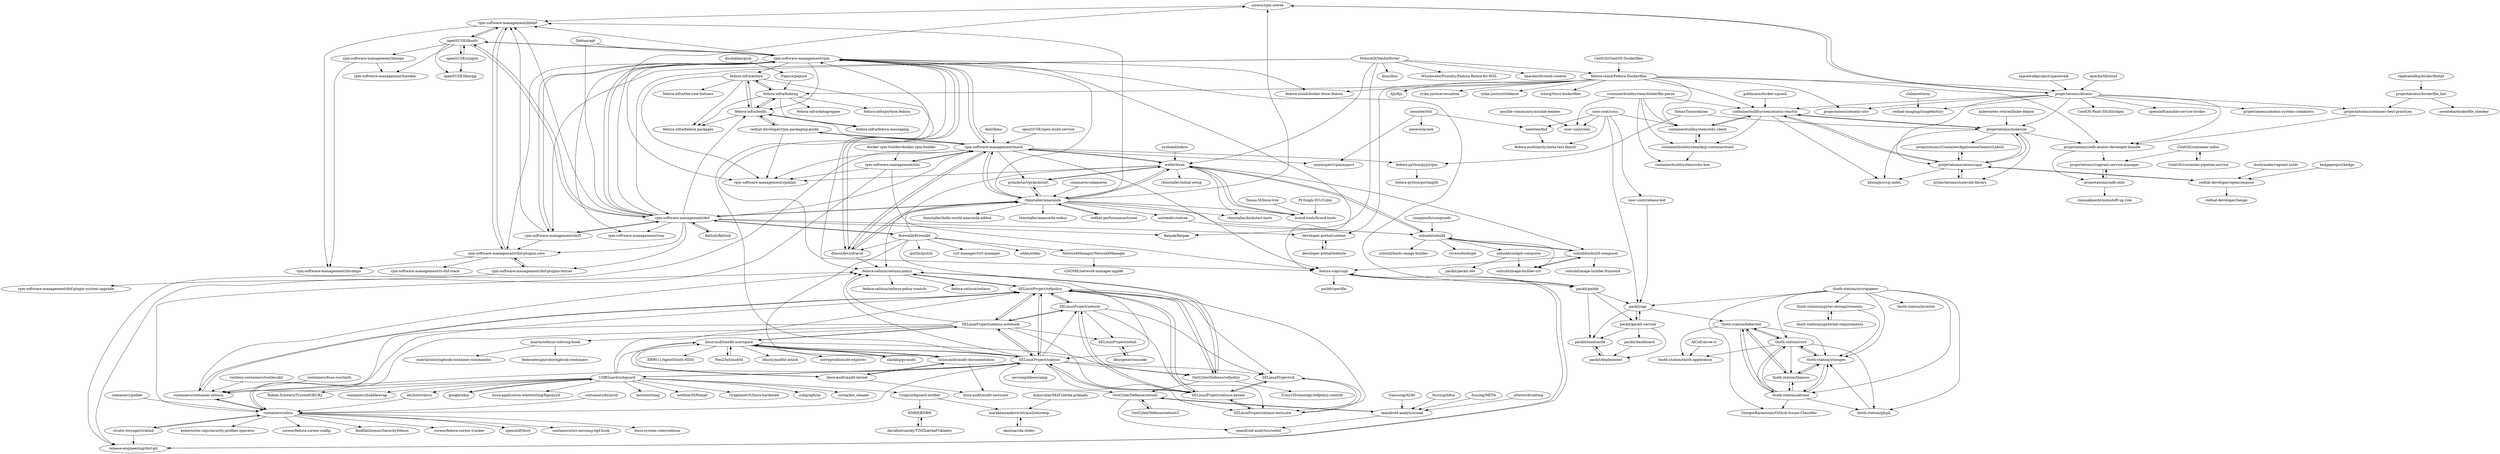 digraph G {
"coreos/rpm-ostree" -> "projectatomic/atomic" ["e"=1]
"coreos/rpm-ostree" -> "rpm-software-management/libdnf" ["e"=1]
"Neo23x0/auditd" -> "linux-audit/audit-userspace" ["e"=1]
"spacewalkproject/spacewalk" -> "projectatomic/atomic" ["e"=1]
"fedora-infra/anitya" -> "fedora-infra/fedmsg"
"fedora-infra/anitya" -> "fedora-infra/bodhi"
"fedora-infra/anitya" -> "fedora-infra/the-new-hotness"
"fedora-infra/anitya" -> "fedora-infra/fedora-packages"
"fedora-infra/anitya" -> "rpm-software-management/rpmlint"
"fedora-infra/anitya" -> "fedora-copr/copr"
"osbuild/osbuild" -> "osbuild/osbuild-composer"
"osbuild/osbuild" -> "osbuild/image-builder-crc"
"osbuild/osbuild" -> "osbuild/cockpit-composer"
"osbuild/osbuild" -> "coreos/bootupd" ["e"=1]
"osbuild/osbuild" -> "osbuild/bootc-image-builder" ["e"=1]
"osbuild/osbuild" -> "weldr/lorax"
"rootless-containers/rootlesskit" -> "containers/container-selinux" ["e"=1]
"docker-rpm-builder/docker-rpm-builder" -> "rpm-software-management/tito" ["e"=1]
"kushaldas/pym" -> "Pagure/pagure" ["e"=1]
"Debian/apt" -> "rpm-software-management/rpm" ["e"=1]
"Debian/apt" -> "rpm-software-management/dnf" ["e"=1]
"containers/fuse-overlayfs" -> "containers/container-selinux" ["e"=1]
"ansible-community/ansible-bender" -> "user-cont/colin" ["e"=1]
"SELinuxProject/refpolicy" -> "SELinuxProject/setools"
"SELinuxProject/refpolicy" -> "SELinuxProject/selinux"
"SELinuxProject/refpolicy" -> "SELinuxProject/selinux-notebook"
"SELinuxProject/refpolicy" -> "OwlCyberDefense/refpolicy"
"SELinuxProject/refpolicy" -> "SELinuxProject/selinux-kernel"
"SELinuxProject/refpolicy" -> "fedora-selinux/selinux-policy"
"SELinuxProject/refpolicy" -> "SELinuxProject/selinux-testsuite"
"SELinuxProject/refpolicy" -> "SELinuxProject/cil"
"SELinuxProject/refpolicy" -> "containers/container-selinux"
"clalancette/oz" -> "redhat-imaging/imagefactory"
"SELinuxProject/setools" -> "SELinuxProject/refpolicy"
"SELinuxProject/setools" -> "SELinuxProject/selinux-kernel"
"SELinuxProject/setools" -> "SELinuxProject/cil"
"SELinuxProject/setools" -> "SELinuxProject/selinux-testsuite"
"SELinuxProject/setools" -> "SELinuxProject/selint"
"SELinuxProject/setools" -> "SELinuxProject/selinux-notebook"
"containers/udica" -> "containers/container-selinux"
"containers/udica" -> "RedHatDemos/SecurityDemos" ["e"=1]
"containers/udica" -> "coreos/fedora-coreos-tracker" ["e"=1]
"containers/udica" -> "openshift/hive" ["e"=1]
"containers/udica" -> "containers/oci-seccomp-bpf-hook" ["e"=1]
"containers/udica" -> "fedora-selinux/selinux-policy"
"containers/udica" -> "SELinuxProject/refpolicy"
"containers/udica" -> "stratis-storage/stratisd" ["e"=1]
"containers/udica" -> "linux-system-roles/selinux" ["e"=1]
"containers/udica" -> "kubernetes-sigs/security-profiles-operator" ["e"=1]
"containers/udica" -> "coreos/fedora-coreos-config" ["e"=1]
"KNBH/KNBH" -> "davidbolvansky/TINZbierkaPrikladov"
"davidbolvansky/TINZbierkaPrikladov" -> "KNBH/KNBH"
"packit/packit" -> "packit/ogr"
"packit/packit" -> "fedora-copr/copr"
"packit/packit" -> "packit/packit-service"
"packit/packit" -> "packit/sandcastle"
"fedora-cloud/Fedora-Dockerfiles" -> "6jx/6jx"
"fedora-cloud/Fedora-Dockerfiles" -> "rylan-justice/cessation"
"fedora-cloud/Fedora-Dockerfiles" -> "rylan-justice/riddance"
"fedora-cloud/Fedora-Dockerfiles" -> "sclorg/rhscl-dockerfiles"
"fedora-cloud/Fedora-Dockerfiles" -> "containerbuildsystem/atomic-reactor"
"fedora-cloud/Fedora-Dockerfiles" -> "fedora-cloud/docker-brew-fedora" ["e"=1]
"fedora-cloud/Fedora-Dockerfiles" -> "containerbuildsystem/osbs-client"
"fedora-cloud/Fedora-Dockerfiles" -> "fedora-infra/fedmsg"
"fedora-cloud/Fedora-Dockerfiles" -> "projectatomic/atomic-site"
"fedora-cloud/Fedora-Dockerfiles" -> "projectatomic/adb-atomic-developer-bundle"
"fedora-cloud/Fedora-Dockerfiles" -> "projectatomic/atomic"
"fedora-cloud/Fedora-Dockerfiles" -> "developer-portal/content"
"fedora-infra/bodhi" -> "fedora-infra/fedmsg"
"fedora-infra/bodhi" -> "fedora-infra/anitya"
"fedora-infra/bodhi" -> "fedora-infra/fedora-messaging"
"fedora-infra/bodhi" -> "fedora-infra/fedora-packages"
"fedora-infra/bodhi" -> "redhat-developer/rpm-packaging-guide"
"mairin/selinux-coloring-book" -> "fedoradesign/coloringbook-containers"
"mairin/selinux-coloring-book" -> "mairin/coloringbook-container-commandos"
"thoth-station/core" -> "thoth-station/storages"
"thoth-station/core" -> "thoth-station/adviser"
"thoth-station/core" -> "thoth-station/thamos"
"thoth-station/core" -> "thoth-station/kebechet"
"thoth-station/core" -> "thoth-station/glyph"
"thoth-station/core" -> "thoth-station/thoth-application"
"thoth-station/storages" -> "thoth-station/thamos"
"thoth-station/storages" -> "thoth-station/core"
"thoth-station/storages" -> "thoth-station/adviser"
"thoth-station/adviser" -> "thoth-station/kebechet"
"thoth-station/adviser" -> "thoth-station/thamos"
"thoth-station/adviser" -> "thoth-station/core"
"thoth-station/adviser" -> "thoth-station/storages"
"thoth-station/adviser" -> "GiorgosKarantonis/Github-Issues-Classifier"
"thoth-station/adviser" -> "thoth-station/glyph"
"thoth-station/kebechet" -> "thoth-station/adviser"
"thoth-station/kebechet" -> "thoth-station/thamos"
"thoth-station/kebechet" -> "thoth-station/storages"
"thoth-station/kebechet" -> "thoth-station/core"
"thoth-station/kebechet" -> "thoth-station/thoth-application"
"thoth-station/thamos" -> "thoth-station/storages"
"thoth-station/thamos" -> "thoth-station/adviser"
"thoth-station/thamos" -> "thoth-station/kebechet"
"rpm-software-management/dnf-plugins-core" -> "rpm-software-management/dnf-plugins-extras"
"rpm-software-management/dnf-plugins-core" -> "rpm-software-management/libdnf"
"rpm-software-management/dnf-plugins-core" -> "rpm-software-management/libcomps"
"rpm-software-management/dnf-plugins-core" -> "rpm-software-management/ci-dnf-stack"
"Pagure/pagure" -> "fedora-infra/fedmsg"
"user-cont/conu" -> "user-cont/colin"
"user-cont/conu" -> "user-cont/release-bot"
"user-cont/conu" -> "packit/ogr"
"user-cont/conu" -> "teemtee/fmf"
"user-cont/conu" -> "containerbuildsystem/osbs-client"
"user-cont/conu" -> "fedora-modularity/meta-test-family"
"OwlCyberDefense/setools3" -> "OwlCyberDefense/setools"
"user-cont/release-bot" -> "packit/ogr"
"rpm-software-management/libdnf" -> "openSUSE/libsolv"
"rpm-software-management/libdnf" -> "rpm-software-management/dnf-plugins-core"
"rpm-software-management/libdnf" -> "rpm-software-management/libcomps"
"Cropi/usbguard-notifier" -> "KNBH/KNBH"
"Cropi/usbguard-notifier" -> "marektamaskovic/strace2seccomp"
"packit/packit-service" -> "packit/deployment"
"packit/packit-service" -> "packit/sandcastle"
"packit/packit-service" -> "packit/dashboard"
"packit/packit-service" -> "packit/ogr"
"teemtee/fmf" -> "fedora-modularity/meta-test-family"
"thoth-station/jupyter-nbrequirements" -> "thoth-station/storages"
"thoth-station/jupyter-nbrequirements" -> "thoth-station/jupyterlab-requirements"
"packit/ogr" -> "packit/packit-service"
"packit/ogr" -> "thoth-station/kebechet"
"packit/ogr" -> "packit/sandcastle"
"marektamaskovic/strace2seccomp" -> "skozina/cda-slides"
"packit/sandcastle" -> "packit/deployment"
"SELinuxProject/selinux" -> "SELinuxProject/refpolicy"
"SELinuxProject/selinux" -> "SELinuxProject/selinux-notebook"
"SELinuxProject/selinux" -> "SELinuxProject/selinux-kernel"
"SELinuxProject/selinux" -> "SELinuxProject/setools"
"SELinuxProject/selinux" -> "fedora-selinux/selinux-policy"
"SELinuxProject/selinux" -> "SELinuxProject/cil"
"SELinuxProject/selinux" -> "SELinuxProject/selinux-testsuite"
"SELinuxProject/selinux" -> "OwlCyberDefense/refpolicy"
"SELinuxProject/selinux" -> "containers/udica"
"SELinuxProject/selinux" -> "linux-audit/audit-userspace"
"SELinuxProject/selinux" -> "OwlCyberDefense/setools"
"SELinuxProject/selinux" -> "seccomp/libseccomp" ["e"=1]
"SELinuxProject/selinux" -> "containers/container-selinux"
"SELinuxProject/selinux" -> "rpm-software-management/rpm"
"SELinuxProject/selinux" -> "USBGuard/usbguard"
"goldmann/docker-squash" -> "containerbuildsystem/atomic-reactor" ["e"=1]
"osbuild/osbuild-composer" -> "osbuild/image-builder-crc"
"osbuild/osbuild-composer" -> "osbuild/osbuild"
"osbuild/osbuild-composer" -> "osbuild/image-builder-frontend"
"osbuild/osbuild-composer" -> "fedora-copr/copr"
"thoth-station/micropipenv" -> "thoth-station/storages"
"thoth-station/micropipenv" -> "thoth-station/core"
"thoth-station/micropipenv" -> "thoth-station/adviser"
"thoth-station/micropipenv" -> "thoth-station/invectio"
"thoth-station/micropipenv" -> "packit/ogr"
"thoth-station/micropipenv" -> "GiorgosKarantonis/Github-Issues-Classifier"
"thoth-station/micropipenv" -> "thoth-station/glyph"
"thoth-station/micropipenv" -> "thoth-station/jupyter-nbrequirements"
"fuzzing/bifuz" -> "seandroid-analytics/seal" ["e"=1]
"fuzzing/MFFA" -> "seandroid-analytics/seal" ["e"=1]
"projectatomic/atomic" -> "projectatomic/atomic-system-containers"
"projectatomic/atomic" -> "projectatomic/nulecule"
"projectatomic/atomic" -> "coreos/rpm-ostree" ["e"=1]
"projectatomic/atomic" -> "projectatomic/atomicapp"
"projectatomic/atomic" -> "projectatomic/container-best-practices"
"projectatomic/atomic" -> "containerbuildsystem/atomic-reactor"
"projectatomic/atomic" -> "projectatomic/atomic-site"
"projectatomic/atomic" -> "CentOS-PaaS-SIG/linchpin" ["e"=1]
"projectatomic/atomic" -> "openshift/ansible-service-broker" ["e"=1]
"projectatomic/atomic" -> "projectatomic/adb-atomic-developer-bundle"
"projectatomic/atomic" -> "redhat-imaging/imagefactory"
"CentOS/CentOS-Dockerfiles" -> "fedora-cloud/Fedora-Dockerfiles" ["e"=1]
"openSUSE/zypper" -> "openSUSE/libzypp" ["e"=1]
"openSUSE/zypper" -> "openSUSE/libsolv" ["e"=1]
"openSUSE/libsolv" -> "rpm-software-management/librepo"
"openSUSE/libsolv" -> "rpm-software-management/libdnf"
"openSUSE/libsolv" -> "rpm-software-management/hawkey"
"openSUSE/libsolv" -> "rpm-software-management/dnf"
"openSUSE/libsolv" -> "openSUSE/libzypp"
"openSUSE/libsolv" -> "openSUSE/zypper" ["e"=1]
"openSUSE/libsolv" -> "rpm-software-management/rpm"
"fedora-selinux/selinux-policy" -> "fedora-selinux/selinux-policy-contrib"
"fedora-selinux/selinux-policy" -> "OwlCyberDefense/refpolicy"
"fedora-selinux/selinux-policy" -> "SELinuxProject/refpolicy"
"fedora-selinux/selinux-policy" -> "fedora-selinux/selinux"
"pykickstart/pykickstart" -> "rhinstaller/anaconda"
"pykickstart/pykickstart" -> "weldr/lorax"
"SELinuxProject/selinux-notebook" -> "SELinuxProject/refpolicy"
"SELinuxProject/selinux-notebook" -> "SELinuxProject/selinux"
"SELinuxProject/selinux-notebook" -> "SELinuxProject/setools"
"SELinuxProject/selinux-notebook" -> "SELinuxProject/selinux-kernel"
"SELinuxProject/selinux-notebook" -> "SELinuxProject/selint"
"SELinuxProject/selinux-notebook" -> "fedora-selinux/selinux-policy"
"SELinuxProject/selinux-notebook" -> "mairin/selinux-coloring-book"
"SELinuxProject/selinux-notebook" -> "containers/container-selinux"
"SELinuxProject/selinux-notebook" -> "linux-audit/audit-userspace"
"SELinuxProject/selinux-notebook" -> "containers/udica"
"OwlCyberDefense/refpolicy" -> "TresysTechnology/refpolicy-contrib"
"OwlCyberDefense/refpolicy" -> "fedora-selinux/selinux-policy"
"OwlCyberDefense/refpolicy" -> "SELinuxProject/refpolicy"
"OwlCyberDefense/refpolicy" -> "OwlCyberDefense/setools"
"openSUSE/open-build-service" -> "rpm-software-management/mock" ["e"=1]
"calamares/calamares" -> "rhinstaller/anaconda" ["e"=1]
"google/ukip" -> "USBGuard/usbguard"
"rpm-software-management/dnf-plugins-extras" -> "rpm-software-management/dnf-plugins-core"
"rpm-software-management/dnf-plugins-extras" -> "rpm-software-management/dnf-plugin-system-upgrade"
"rpm-software-management/tito" -> "release-engineering/dist-git"
"rpm-software-management/tito" -> "rpm-software-management/mock"
"rpm-software-management/tito" -> "rpm-software-management/rpmlint"
"rpm-software-management/tito" -> "fedora-copr/copr"
"projectatomic/dockerfile_lint" -> "projectatomic/container-best-practices"
"projectatomic/dockerfile_lint" -> "aweiteka/dockerfile_checker"
"osbuild/image-builder-crc" -> "osbuild/osbuild-composer"
"projectatomic/adb-atomic-developer-bundle" -> "projectatomic/vagrant-service-manager"
"projectatomic/adb-atomic-developer-bundle" -> "projectatomic/adb-utils"
"containerbuildsystem/atomic-reactor" -> "containerbuildsystem/osbs-client"
"containerbuildsystem/atomic-reactor" -> "projectatomic/atomicapp"
"containerbuildsystem/atomic-reactor" -> "kbsingh/cccp-index"
"containerbuildsystem/atomic-reactor" -> "projectatomic/nulecule"
"containerbuildsystem/atomic-reactor" -> "containerbuildsystem/koji-containerbuild"
"SELinuxProject/cil" -> "SELinuxProject/selinux-testsuite"
"SELinuxProject/cil" -> "SELinuxProject/selinux-kernel"
"OwlCyberDefense/setools" -> "OwlCyberDefense/setools3"
"OwlCyberDefense/setools" -> "seandroid-analytics/seal"
"OwlCyberDefense/setools" -> "seandroid-analytics/selint"
"SELinuxProject/selint" -> "dburgener/cascade"
"teemtee/tmt" -> "rpminspect/rpminspect"
"teemtee/tmt" -> "neoave/mrack"
"teemtee/tmt" -> "teemtee/fmf"
"packit/deployment" -> "packit/sandcastle"
"packit/dashboard" -> "packit/deployment"
"thoth-station/glyph" -> "thoth-station/storages"
"AICoE/aicoe-ci" -> "thoth-station/thoth-application"
"weldr/lorax" -> "livecd-tools/livecd-tools"
"weldr/lorax" -> "osbuild/osbuild-composer"
"weldr/lorax" -> "rhinstaller/anaconda"
"weldr/lorax" -> "osbuild/osbuild"
"weldr/lorax" -> "rpm-software-management/mock"
"weldr/lorax" -> "pykickstart/pykickstart"
"weldr/lorax" -> "fedora-selinux/selinux-policy"
"weldr/lorax" -> "rhinstaller/initial-setup"
"weldr/lorax" -> "rpm-software-management/rpmlint"
"weldr/lorax" -> "rhinstaller/kickstart-tests"
"rhinstaller/anaconda" -> "pykickstart/pykickstart"
"rhinstaller/anaconda" -> "weldr/lorax"
"rhinstaller/anaconda" -> "rpm-software-management/dnf"
"rhinstaller/anaconda" -> "rpm-software-management/mock"
"rhinstaller/anaconda" -> "livecd-tools/livecd-tools"
"rhinstaller/anaconda" -> "rhinstaller/hello-world-anaconda-addon"
"rhinstaller/anaconda" -> "dracutdevs/dracut" ["e"=1]
"rhinstaller/anaconda" -> "coreos/rpm-ostree" ["e"=1]
"rhinstaller/anaconda" -> "rhinstaller/anaconda-webui"
"rhinstaller/anaconda" -> "rpm-software-management/rpm"
"rhinstaller/anaconda" -> "osbuild/osbuild"
"rhinstaller/anaconda" -> "rpm-software-management/libdnf"
"rhinstaller/anaconda" -> "ostreedev/ostree" ["e"=1]
"rhinstaller/anaconda" -> "redhat-performance/tuned" ["e"=1]
"rhinstaller/anaconda" -> "rhinstaller/kickstart-tests"
"firewalld/firewalld" -> "rpm-software-management/dnf"
"firewalld/firewalld" -> "rhinstaller/anaconda"
"firewalld/firewalld" -> "NetworkManager/NetworkManager"
"firewalld/firewalld" -> "dracutdevs/dracut" ["e"=1]
"firewalld/firewalld" -> "linux-audit/audit-documentation"
"firewalld/firewalld" -> "sddm/sddm" ["e"=1]
"firewalld/firewalld" -> "iputils/iputils" ["e"=1]
"firewalld/firewalld" -> "virt-manager/virt-manager" ["e"=1]
"firewalld/firewalld" -> "SELinuxProject/selinux"
"USBGuard/usbguard" -> "Cropi/usbguard-notifier"
"USBGuard/usbguard" -> "google/ukip"
"USBGuard/usbguard" -> "linux-application-whitelisting/fapolicyd"
"USBGuard/usbguard" -> "latchset/tang" ["e"=1]
"USBGuard/usbguard" -> "netblue30/firejail" ["e"=1]
"USBGuard/usbguard" -> "latchset/clevis" ["e"=1]
"USBGuard/usbguard" -> "GrapheneOS/linux-hardened" ["e"=1]
"USBGuard/usbguard" -> "SELinuxProject/selinux"
"USBGuard/usbguard" -> "subgraph/oz" ["e"=1]
"USBGuard/usbguard" -> "corna/me_cleaner" ["e"=1]
"USBGuard/usbguard" -> "Rohde-Schwarz/TrustedGRUB2" ["e"=1]
"USBGuard/usbguard" -> "SELinuxProject/refpolicy"
"USBGuard/usbguard" -> "containers/container-selinux"
"USBGuard/usbguard" -> "linux-audit/audit-userspace"
"USBGuard/usbguard" -> "containers/bubblewrap" ["e"=1]
"containerbuildsystem/dockerfile-parse" -> "containerbuildsystem/koji-containerbuild"
"containerbuildsystem/dockerfile-parse" -> "containerbuildsystem/osbs-client"
"containerbuildsystem/dockerfile-parse" -> "containerbuildsystem/atomic-reactor"
"containerbuildsystem/dockerfile-parse" -> "containerbuildsystem/osbs-box"
"containerbuildsystem/dockerfile-parse" -> "user-cont/colin"
"projectatomic/container-best-practices" -> "projectatomic/adb-atomic-developer-bundle"
"rpm-software-management/rpm" -> "rpm-software-management/dnf"
"rpm-software-management/rpm" -> "rpm-software-management/libdnf"
"rpm-software-management/rpm" -> "rpm-software-management/dnf5"
"rpm-software-management/rpm" -> "rpm-software-management/yum"
"rpm-software-management/rpm" -> "fedora-infra/bodhi"
"rpm-software-management/rpm" -> "rpm-software-management/mock"
"rpm-software-management/rpm" -> "fedora-copr/copr"
"rpm-software-management/rpm" -> "rpm-software-management/dnf-plugins-core"
"rpm-software-management/rpm" -> "fedora-selinux/selinux-policy"
"rpm-software-management/rpm" -> "rpm-software-management/rpmlint"
"rpm-software-management/rpm" -> "packit/packit"
"rpm-software-management/rpm" -> "openSUSE/libsolv"
"rpm-software-management/rpm" -> "fedora-cloud/docker-brew-fedora" ["e"=1]
"rpm-software-management/rpm" -> "fedora-infra/anitya"
"rpm-software-management/rpm" -> "dracutdevs/dracut" ["e"=1]
"rpm-software-management/dnf" -> "rpm-software-management/rpm"
"rpm-software-management/dnf" -> "rpm-software-management/dnf5"
"rpm-software-management/dnf" -> "rpm-software-management/libdnf"
"rpm-software-management/dnf" -> "openSUSE/libsolv"
"rpm-software-management/dnf" -> "rpm-software-management/dnf-plugins-core"
"rpm-software-management/dnf" -> "rhinstaller/anaconda"
"rpm-software-management/dnf" -> "rpm-software-management/yum"
"rpm-software-management/dnf" -> "firewalld/firewalld"
"rpm-software-management/dnf" -> "flatpak/flatpak" ["e"=1]
"rpm-software-management/dnf" -> "coreos/rpm-ostree" ["e"=1]
"rpm-software-management/dnf" -> "fedora-infra/bodhi"
"rpm-software-management/dnf" -> "rpm-software-management/dnf-plugins-extras"
"rpm-software-management/dnf" -> "flathub/flathub" ["e"=1]
"rpm-software-management/dnf" -> "rpm-software-management/mock"
"rpm-software-management/dnf" -> "developer-portal/content"
"livecd-tools/livecd-tools" -> "weldr/lorax"
"projectatomic/nulecule" -> "projectatomic/atomicapp"
"projectatomic/nulecule" -> "projectatomic/nulecule-library"
"projectatomic/nulecule" -> "containerbuildsystem/atomic-reactor"
"projectatomic/nulecule" -> "kbsingh/cccp-index"
"projectatomic/nulecule" -> "projectatomic/adb-atomic-developer-bundle"
"projectatomic/nulecule" -> "projectatomic/ContainerApplicationGenericLabels"
"dracutdevs/dracut" -> "rpm-software-management/mock" ["e"=1]
"dracutdevs/dracut" -> "rpm-software-management/rpm" ["e"=1]
"dracutdevs/dracut" -> "rhinstaller/anaconda" ["e"=1]
"dracutdevs/dracut" -> "fedora-selinux/selinux-policy" ["e"=1]
"release-engineering/dist-git" -> "fedora-copr/copr"
"nforest/droidimg" -> "seandroid-analytics/seal" ["e"=1]
"seandroid-analytics/seal" -> "seandroid-analytics/selint"
"seandroid-analytics/seal" -> "OwlCyberDefense/setools"
"fedora-python/pyp2rpm" -> "fedora-python/portingdb"
"containers/krunvm" -> "containers/udica" ["e"=1]
"containers/container-selinux" -> "containers/udica"
"containers/container-selinux" -> "fedora-selinux/selinux-policy"
"containers/container-selinux" -> "SELinuxProject/refpolicy"
"fedora-infra/fedmsg" -> "fedora-infra/datagrepper"
"fedora-infra/fedmsg" -> "fedora-infra/fedora-messaging"
"fedora-infra/fedmsg" -> "fedora-infra/bodhi"
"fedora-infra/fedmsg" -> "fedora-infra/fedora-packages"
"fedora-infra/fedmsg" -> "fedora-infra/anitya"
"fedora-infra/fedmsg" -> "fedora-infra/python-fedora"
"SELinuxProject/selinux-testsuite" -> "SELinuxProject/cil"
"SELinuxProject/selinux-testsuite" -> "SELinuxProject/selinux-kernel"
"containerbuildsystem/koji-containerbuild" -> "containerbuildsystem/osbs-box"
"containerbuildsystem/koji-containerbuild" -> "containerbuildsystem/osbs-client"
"developer-portal/website" -> "developer-portal/content"
"developer-portal/content" -> "developer-portal/website"
"containerbuildsystem/osbs-client" -> "containerbuildsystem/atomic-reactor"
"containerbuildsystem/osbs-client" -> "containerbuildsystem/koji-containerbuild"
"projectatomic/ContainerApplicationGenericLabels" -> "projectatomic/atomicapp"
"thoth-station/jupyterlab-requirements" -> "thoth-station/jupyter-nbrequirements"
"projectatomic/atomicapp" -> "projectatomic/nulecule-library"
"projectatomic/atomicapp" -> "projectatomic/nulecule"
"projectatomic/atomicapp" -> "redhat-developer/opencompose"
"projectatomic/atomicapp" -> "kbsingh/cccp-index"
"projectatomic/atomicapp" -> "containerbuildsystem/atomic-reactor"
"projectatomic/atomicapp" -> "projectatomic/ContainerApplicationGenericLabels"
"TomasTomecek/sen" -> "fedora-python/pyp2rpm" ["e"=1]
"TomasTomecek/sen" -> "projectatomic/nulecule" ["e"=1]
"PJ-Singh-001/Cubic" -> "livecd-tools/livecd-tools" ["e"=1]
"ostreedev/ostree" -> "osbuild/osbuild" ["e"=1]
"composefs/composefs" -> "osbuild/osbuild" ["e"=1]
"dell/dkms" -> "rpm-software-management/mock" ["e"=1]
"apache/libcloud" -> "projectatomic/atomic" ["e"=1]
"NetworkManager/NetworkManager" -> "GNOME/network-manager-applet"
"latchset/clevis" -> "containers/udica" ["e"=1]
"linux-audit/audit-documentation" -> "linux-audit/audit-kernel"
"linux-audit/audit-documentation" -> "linux-audit/audit-userspace"
"linux-audit/audit-documentation" -> "linux-audit/audit-testsuite"
"dburgener/cascade" -> "SELinuxProject/selint"
"projectatomic/nulecule-library" -> "projectatomic/atomicapp"
"mmsrubar/MAT-sbirka-prikladu" -> "marektamaskovic/strace2seccomp"
"Tomas-M/linux-live" -> "livecd-tools/livecd-tools" ["e"=1]
"rpm-software-management/dnf5" -> "rpm-software-management/libdnf"
"rpm-software-management/dnf5" -> "rpm-software-management/dnf"
"rpm-software-management/dnf5" -> "rpm-software-management/dnf-plugins-core"
"rpm-software-management/dnf5" -> "rpm-software-management/rpm"
"dustymabe/vagrant-sshfs" -> "redhat-developer/opencompose" ["e"=1]
"Samsung/ADBI" -> "seandroid-analytics/seal" ["e"=1]
"kubernetes-retired/kube-deploy" -> "projectatomic/nulecule" ["e"=1]
"replicatedhq/dockerfilelint" -> "projectatomic/dockerfile_lint" ["e"=1]
"FedoraQt/MediaWriter" -> "rpm-software-management/dnf"
"FedoraQt/MediaWriter" -> "rpm-software-management/dnf5"
"FedoraQt/MediaWriter" -> "fedora-cloud/Fedora-Dockerfiles"
"FedoraQt/MediaWriter" -> "lmacken/liveusb-creator"
"FedoraQt/MediaWriter" -> "flatpak/flatpak" ["e"=1]
"FedoraQt/MediaWriter" -> "ibus/ibus" ["e"=1]
"FedoraQt/MediaWriter" -> "weldr/lorax"
"FedoraQt/MediaWriter" -> "WhitewaterFoundry/Fedora-Remix-for-WSL" ["e"=1]
"linux-audit/audit-kernel" -> "linux-audit/audit-userspace"
"linux-audit/audit-kernel" -> "linux-audit/audit-documentation"
"linux-audit/audit-kernel" -> "linux-audit/audit-testsuite"
"linux-audit/audit-userspace" -> "linux-audit/audit-kernel"
"linux-audit/audit-userspace" -> "linux-audit/audit-documentation"
"linux-audit/audit-userspace" -> "Neo23x0/auditd" ["e"=1]
"linux-audit/audit-userspace" -> "bfuzzy/auditd-attack" ["e"=1]
"linux-audit/audit-userspace" -> "stevegrubb/audit-explorer"
"linux-audit/audit-userspace" -> "slackhq/go-audit" ["e"=1]
"linux-audit/audit-userspace" -> "OwlCyberDefense/refpolicy"
"linux-audit/audit-userspace" -> "EBWi11/AgentSmith-HIDS" ["e"=1]
"linux-audit/audit-userspace" -> "SELinuxProject/selinux-notebook"
"linux-audit/audit-userspace" -> "SELinuxProject/selinux"
"fedora-copr/copr" -> "release-engineering/dist-git"
"fedora-copr/copr" -> "packit/specfile"
"fedora-copr/copr" -> "packit/packit"
"projectatomic/vagrant-service-manager" -> "projectatomic/adb-utils"
"projectatomic/adb-utils" -> "projectatomic/vagrant-service-manager"
"projectatomic/adb-utils" -> "chouseknecht/minishift-up-role"
"redhat-performance/tuned" -> "rhinstaller/anaconda" ["e"=1]
"systemd/mkosi" -> "weldr/lorax" ["e"=1]
"redhat-developer/rpm-packaging-guide" -> "rpm-software-management/mock"
"redhat-developer/rpm-packaging-guide" -> "fedora-infra/bodhi"
"redhat-developer/rpm-packaging-guide" -> "rpm-software-management/rpmlint"
"containers/podlet" -> "containers/udica" ["e"=1]
"rpm-software-management/mock" -> "rpm-software-management/tito"
"rpm-software-management/mock" -> "release-engineering/dist-git"
"rpm-software-management/mock" -> "fedora-copr/copr"
"rpm-software-management/mock" -> "rpm-software-management/rpmlint"
"rpm-software-management/mock" -> "redhat-developer/rpm-packaging-guide"
"rpm-software-management/mock" -> "weldr/lorax"
"rpm-software-management/mock" -> "rpm-software-management/rpm"
"rpm-software-management/mock" -> "pykickstart/pykickstart"
"rpm-software-management/mock" -> "dracutdevs/dracut" ["e"=1]
"rpm-software-management/mock" -> "rpminspect/rpminspect"
"rpm-software-management/mock" -> "rhinstaller/anaconda"
"rpm-software-management/mock" -> "fedora-python/pyp2rpm"
"rpm-software-management/mock" -> "fedora-infra/bodhi"
"stratis-storage/stratisd" -> "containers/udica" ["e"=1]
"stratis-storage/stratisd" -> "release-engineering/dist-git" ["e"=1]
"SELinuxProject/selinux-kernel" -> "SELinuxProject/selinux-testsuite"
"SELinuxProject/selinux-kernel" -> "SELinuxProject/cil"
"SELinuxProject/selinux-kernel" -> "SELinuxProject/setools"
"SELinuxProject/selinux-kernel" -> "SELinuxProject/refpolicy"
"SELinuxProject/selinux-kernel" -> "SELinuxProject/selinux"
"osbuild/cockpit-composer" -> "osbuild/image-builder-crc"
"osbuild/cockpit-composer" -> "packit/packit.dev"
"rpm-software-management/librepo" -> "rpm-software-management/hawkey"
"rpm-software-management/librepo" -> "rpm-software-management/libcomps"
"CentOS/container-index" -> "CentOS/container-pipeline-service"
"CentOS/container-index" -> "projectatomic/vagrant-service-manager"
"CentOS/container-pipeline-service" -> "CentOS/container-index"
"slackhq/go-audit" -> "linux-audit/audit-userspace" ["e"=1]
"skozina/cda-slides" -> "marektamaskovic/strace2seccomp"
"flathub/flathub" -> "rpm-software-management/dnf" ["e"=1]
"redhat-developer/opencompose" -> "redhat-developer/henge"
"redhat-developer/opencompose" -> "projectatomic/atomicapp"
"kedgeproject/kedge" -> "redhat-developer/opencompose" ["e"=1]
"coreos/rpm-ostree" ["l"="-16.944,-2.821", "c"=772]
"projectatomic/atomic" ["l"="-17.64,-2.986"]
"rpm-software-management/libdnf" ["l"="-17.499,-2.71"]
"Neo23x0/auditd" ["l"="-42.513,-33.186", "c"=79]
"linux-audit/audit-userspace" ["l"="-17.61,-2.559"]
"spacewalkproject/spacewalk" ["l"="14.818,-11.378", "c"=855]
"fedora-infra/anitya" ["l"="-17.526,-2.819"]
"fedora-infra/fedmsg" ["l"="-17.559,-2.855"]
"fedora-infra/bodhi" ["l"="-17.548,-2.805"]
"fedora-infra/the-new-hotness" ["l"="-17.515,-2.853"]
"fedora-infra/fedora-packages" ["l"="-17.545,-2.838"]
"rpm-software-management/rpmlint" ["l"="-17.532,-2.773"]
"fedora-copr/copr" ["l"="-17.475,-2.781"]
"osbuild/osbuild" ["l"="-17.505,-2.669"]
"osbuild/osbuild-composer" ["l"="-17.482,-2.685"]
"osbuild/image-builder-crc" ["l"="-17.477,-2.658"]
"osbuild/cockpit-composer" ["l"="-17.468,-2.635"]
"coreos/bootupd" ["l"="-16.924,-2.831", "c"=772]
"osbuild/bootc-image-builder" ["l"="-17.003,-2.855", "c"=772]
"weldr/lorax" ["l"="-17.536,-2.699"]
"rootless-containers/rootlesskit" ["l"="8.253,-9.058", "c"=14]
"containers/container-selinux" ["l"="-17.577,-2.535"]
"docker-rpm-builder/docker-rpm-builder" ["l"="5.46,-12.209", "c"=270]
"rpm-software-management/tito" ["l"="-17.497,-2.794"]
"kushaldas/pym" ["l"="28.786,-25.979", "c"=73]
"Pagure/pagure" ["l"="-17.543,-2.897"]
"Debian/apt" ["l"="-19.229,-1.023", "c"=478]
"rpm-software-management/rpm" ["l"="-17.511,-2.734"]
"rpm-software-management/dnf" ["l"="-17.543,-2.744"]
"containers/fuse-overlayfs" ["l"="8.402,-9.097", "c"=14]
"ansible-community/ansible-bender" ["l"="8.57,-12.295", "c"=600]
"user-cont/colin" ["l"="-17.505,-2.988"]
"SELinuxProject/refpolicy" ["l"="-17.553,-2.547"]
"SELinuxProject/setools" ["l"="-17.521,-2.536"]
"SELinuxProject/selinux" ["l"="-17.566,-2.569"]
"SELinuxProject/selinux-notebook" ["l"="-17.543,-2.528"]
"OwlCyberDefense/refpolicy" ["l"="-17.587,-2.576"]
"SELinuxProject/selinux-kernel" ["l"="-17.532,-2.552"]
"fedora-selinux/selinux-policy" ["l"="-17.549,-2.594"]
"SELinuxProject/selinux-testsuite" ["l"="-17.515,-2.557"]
"SELinuxProject/cil" ["l"="-17.528,-2.569"]
"clalancette/oz" ["l"="-17.589,-2.959"]
"redhat-imaging/imagefactory" ["l"="-17.616,-2.969"]
"SELinuxProject/selint" ["l"="-17.501,-2.509"]
"containers/udica" ["l"="-17.563,-2.513"]
"RedHatDemos/SecurityDemos" ["l"="10.589,-11.464", "c"=431]
"coreos/fedora-coreos-tracker" ["l"="-16.881,-2.837", "c"=772]
"openshift/hive" ["l"="10.428,-11.414", "c"=431]
"containers/oci-seccomp-bpf-hook" ["l"="8.022,-8.699", "c"=14]
"stratis-storage/stratisd" ["l"="-14.878,-0.889", "c"=152]
"linux-system-roles/selinux" ["l"="8.546,-11.932", "c"=600]
"kubernetes-sigs/security-profiles-operator" ["l"="7.574,-8.981", "c"=14]
"coreos/fedora-coreos-config" ["l"="-16.867,-2.853", "c"=772]
"KNBH/KNBH" ["l"="-17.637,-2.407"]
"davidbolvansky/TINZbierkaPrikladov" ["l"="-17.637,-2.387"]
"packit/packit" ["l"="-17.448,-2.828"]
"packit/ogr" ["l"="-17.421,-2.907"]
"packit/packit-service" ["l"="-17.421,-2.877"]
"packit/sandcastle" ["l"="-17.427,-2.865"]
"fedora-cloud/Fedora-Dockerfiles" ["l"="-17.613,-2.917"]
"6jx/6jx" ["l"="-17.592,-2.925"]
"rylan-justice/cessation" ["l"="-17.637,-2.921"]
"rylan-justice/riddance" ["l"="-17.63,-2.9"]
"sclorg/rhscl-dockerfiles" ["l"="-17.655,-2.908"]
"containerbuildsystem/atomic-reactor" ["l"="-17.592,-2.995"]
"fedora-cloud/docker-brew-fedora" ["l"="-49.506,7.702", "c"=937]
"containerbuildsystem/osbs-client" ["l"="-17.559,-2.971"]
"projectatomic/atomic-site" ["l"="-17.64,-2.948"]
"projectatomic/adb-atomic-developer-bundle" ["l"="-17.665,-2.992"]
"developer-portal/content" ["l"="-17.604,-2.839"]
"fedora-infra/fedora-messaging" ["l"="-17.572,-2.832"]
"redhat-developer/rpm-packaging-guide" ["l"="-17.528,-2.795"]
"mairin/selinux-coloring-book" ["l"="-17.504,-2.45"]
"fedoradesign/coloringbook-containers" ["l"="-17.499,-2.413"]
"mairin/coloringbook-container-commandos" ["l"="-17.474,-2.428"]
"thoth-station/core" ["l"="-17.368,-2.965"]
"thoth-station/storages" ["l"="-17.352,-2.952"]
"thoth-station/adviser" ["l"="-17.365,-2.952"]
"thoth-station/thamos" ["l"="-17.358,-2.968"]
"thoth-station/kebechet" ["l"="-17.38,-2.951"]
"thoth-station/glyph" ["l"="-17.346,-2.961"]
"thoth-station/thoth-application" ["l"="-17.375,-2.982"]
"GiorgosKarantonis/Github-Issues-Classifier" ["l"="-17.382,-2.961"]
"rpm-software-management/dnf-plugins-core" ["l"="-17.487,-2.729"]
"rpm-software-management/dnf-plugins-extras" ["l"="-17.47,-2.747"]
"rpm-software-management/libcomps" ["l"="-17.463,-2.699"]
"rpm-software-management/ci-dnf-stack" ["l"="-17.447,-2.733"]
"user-cont/conu" ["l"="-17.48,-2.954"]
"user-cont/release-bot" ["l"="-17.44,-2.94"]
"teemtee/fmf" ["l"="-17.471,-2.927"]
"fedora-modularity/meta-test-family" ["l"="-17.463,-2.947"]
"OwlCyberDefense/setools3" ["l"="-17.657,-2.515"]
"OwlCyberDefense/setools" ["l"="-17.638,-2.539"]
"openSUSE/libsolv" ["l"="-17.47,-2.717"]
"Cropi/usbguard-notifier" ["l"="-17.637,-2.436"]
"marektamaskovic/strace2seccomp" ["l"="-17.661,-2.409"]
"packit/deployment" ["l"="-17.409,-2.866"]
"packit/dashboard" ["l"="-17.397,-2.879"]
"thoth-station/jupyter-nbrequirements" ["l"="-17.331,-2.947"]
"thoth-station/jupyterlab-requirements" ["l"="-17.311,-2.954"]
"skozina/cda-slides" ["l"="-17.667,-2.39"]
"seccomp/libseccomp" ["l"="8.872,-8.279", "c"=14]
"USBGuard/usbguard" ["l"="-17.603,-2.498"]
"goldmann/docker-squash" ["l"="5.849,-12.237", "c"=270]
"osbuild/image-builder-frontend" ["l"="-17.451,-2.665"]
"thoth-station/micropipenv" ["l"="-17.363,-2.934"]
"thoth-station/invectio" ["l"="-17.338,-2.921"]
"fuzzing/bifuz" ["l"="-41.248,-36.253", "c"=91]
"seandroid-analytics/seal" ["l"="-17.67,-2.53"]
"fuzzing/MFFA" ["l"="-41.334,-36.242", "c"=91]
"projectatomic/atomic-system-containers" ["l"="-17.66,-3.022"]
"projectatomic/nulecule" ["l"="-17.621,-3.017"]
"projectatomic/atomicapp" ["l"="-17.606,-3.032"]
"projectatomic/container-best-practices" ["l"="-17.701,-2.995"]
"CentOS-PaaS-SIG/linchpin" ["l"="10.533,-11.161", "c"=431]
"openshift/ansible-service-broker" ["l"="8.07,-13.863", "c"=507]
"CentOS/CentOS-Dockerfiles" ["l"="5.622,-12.124", "c"=270]
"openSUSE/zypper" ["l"="35.885,19.184", "c"=979]
"openSUSE/libzypp" ["l"="-17.407,-2.699"]
"rpm-software-management/librepo" ["l"="-17.436,-2.696"]
"rpm-software-management/hawkey" ["l"="-17.424,-2.716"]
"fedora-selinux/selinux-policy-contrib" ["l"="-17.512,-2.596"]
"fedora-selinux/selinux" ["l"="-17.529,-2.61"]
"pykickstart/pykickstart" ["l"="-17.57,-2.727"]
"rhinstaller/anaconda" ["l"="-17.555,-2.709"]
"TresysTechnology/refpolicy-contrib" ["l"="-17.6,-2.601"]
"openSUSE/open-build-service" ["l"="35.906,19.14", "c"=979]
"rpm-software-management/mock" ["l"="-17.514,-2.763"]
"calamares/calamares" ["l"="-12.867,-3.388", "c"=1346]
"google/ukip" ["l"="-17.603,-2.45"]
"rpm-software-management/dnf-plugin-system-upgrade" ["l"="-17.429,-2.748"]
"release-engineering/dist-git" ["l"="-17.472,-2.802"]
"projectatomic/dockerfile_lint" ["l"="-17.753,-3.01"]
"aweiteka/dockerfile_checker" ["l"="-17.779,-3.02"]
"projectatomic/vagrant-service-manager" ["l"="-17.688,-3.034"]
"projectatomic/adb-utils" ["l"="-17.689,-3.017"]
"kbsingh/cccp-index" ["l"="-17.596,-3.016"]
"containerbuildsystem/koji-containerbuild" ["l"="-17.56,-2.991"]
"seandroid-analytics/selint" ["l"="-17.668,-2.546"]
"dburgener/cascade" ["l"="-17.477,-2.498"]
"teemtee/tmt" ["l"="-17.471,-2.89"]
"rpminspect/rpminspect" ["l"="-17.485,-2.838"]
"neoave/mrack" ["l"="-17.454,-2.904"]
"AICoE/aicoe-ci" ["l"="-17.366,-3.005"]
"livecd-tools/livecd-tools" ["l"="-17.555,-2.668"]
"rhinstaller/initial-setup" ["l"="-17.57,-2.683"]
"rhinstaller/kickstart-tests" ["l"="-17.535,-2.675"]
"rhinstaller/hello-world-anaconda-addon" ["l"="-17.596,-2.714"]
"dracutdevs/dracut" ["l"="-16.91,-2.596", "c"=772]
"rhinstaller/anaconda-webui" ["l"="-17.584,-2.702"]
"ostreedev/ostree" ["l"="-16.93,-2.766", "c"=772]
"redhat-performance/tuned" ["l"="6.893,-6.112", "c"=335]
"firewalld/firewalld" ["l"="-17.603,-2.669"]
"NetworkManager/NetworkManager" ["l"="-17.675,-2.672"]
"linux-audit/audit-documentation" ["l"="-17.63,-2.603"]
"sddm/sddm" ["l"="-12.868,-3.441", "c"=1346]
"iputils/iputils" ["l"="6.43,-4.989", "c"=749]
"virt-manager/virt-manager" ["l"="9.217,-8.959", "c"=14]
"linux-application-whitelisting/fapolicyd" ["l"="-17.645,-2.468"]
"latchset/tang" ["l"="-18.826,-42.989", "c"=55]
"netblue30/firejail" ["l"="-53.276,9.821", "c"=19]
"latchset/clevis" ["l"="-18.794,-42.986", "c"=55]
"GrapheneOS/linux-hardened" ["l"="-52.726,9.671", "c"=19]
"subgraph/oz" ["l"="10.242,-9.534", "c"=14]
"corna/me_cleaner" ["l"="-40.49,-33.98", "c"=360]
"Rohde-Schwarz/TrustedGRUB2" ["l"="-18.863,-42.927", "c"=55]
"containers/bubblewrap" ["l"="-16.939,-2.711", "c"=772]
"containerbuildsystem/dockerfile-parse" ["l"="-17.543,-3.002"]
"containerbuildsystem/osbs-box" ["l"="-17.538,-2.986"]
"rpm-software-management/dnf5" ["l"="-17.531,-2.726"]
"rpm-software-management/yum" ["l"="-17.491,-2.757"]
"flatpak/flatpak" ["l"="-14.204,-0.819", "c"=152]
"flathub/flathub" ["l"="-14.138,-0.683", "c"=152]
"projectatomic/nulecule-library" ["l"="-17.609,-3.049"]
"projectatomic/ContainerApplicationGenericLabels" ["l"="-17.626,-3.049"]
"nforest/droidimg" ["l"="-56.688,12.031", "c"=883]
"fedora-python/pyp2rpm" ["l"="-17.436,-2.777"]
"fedora-python/portingdb" ["l"="-17.4,-2.782"]
"containers/krunvm" ["l"="-17.03,-2.738", "c"=772]
"fedora-infra/datagrepper" ["l"="-17.569,-2.882"]
"fedora-infra/python-fedora" ["l"="-17.583,-2.867"]
"developer-portal/website" ["l"="-17.63,-2.846"]
"redhat-developer/opencompose" ["l"="-17.593,-3.064"]
"TomasTomecek/sen" ["l"="6.2,-12.518", "c"=270]
"PJ-Singh-001/Cubic" ["l"="-11.59,-2.777", "c"=964]
"composefs/composefs" ["l"="-16.952,-2.778", "c"=772]
"dell/dkms" ["l"="-40.137,-33.941", "c"=360]
"apache/libcloud" ["l"="1.381,15.064", "c"=857]
"GNOME/network-manager-applet" ["l"="-17.705,-2.673"]
"linux-audit/audit-kernel" ["l"="-17.641,-2.58"]
"linux-audit/audit-testsuite" ["l"="-17.66,-2.6"]
"mmsrubar/MAT-sbirka-prikladu" ["l"="-17.682,-2.399"]
"Tomas-M/linux-live" ["l"="-11.603,-2.882", "c"=964]
"dustymabe/vagrant-sshfs" ["l"="11.5,-34.923", "c"=27]
"Samsung/ADBI" ["l"="56.713,-11.041", "c"=24]
"kubernetes-retired/kube-deploy" ["l"="10.311,-10.101", "c"=740]
"replicatedhq/dockerfilelint" ["l"="0.029,-31.834", "c"=295]
"FedoraQt/MediaWriter" ["l"="-17.594,-2.782"]
"lmacken/liveusb-creator" ["l"="-17.644,-2.788"]
"ibus/ibus" ["l"="21.112,2.249", "c"=442]
"WhitewaterFoundry/Fedora-Remix-for-WSL" ["l"="-49.357,7.677", "c"=937]
"bfuzzy/auditd-attack" ["l"="-42.608,-33.154", "c"=79]
"stevegrubb/audit-explorer" ["l"="-17.648,-2.559"]
"slackhq/go-audit" ["l"="-42.776,-33.238", "c"=79]
"EBWi11/AgentSmith-HIDS" ["l"="-44.899,-29.629", "c"=3]
"packit/specfile" ["l"="-17.444,-2.798"]
"chouseknecht/minishift-up-role" ["l"="-17.709,-3.033"]
"systemd/mkosi" ["l"="-16.935,-2.674", "c"=772]
"containers/podlet" ["l"="-16.904,-2.812", "c"=772]
"packit/packit.dev" ["l"="-17.447,-2.621"]
"CentOS/container-index" ["l"="-17.708,-3.07"]
"CentOS/container-pipeline-service" ["l"="-17.719,-3.09"]
"redhat-developer/henge" ["l"="-17.589,-3.09"]
"kedgeproject/kedge" ["l"="-2.099,11.305", "c"=15]
}